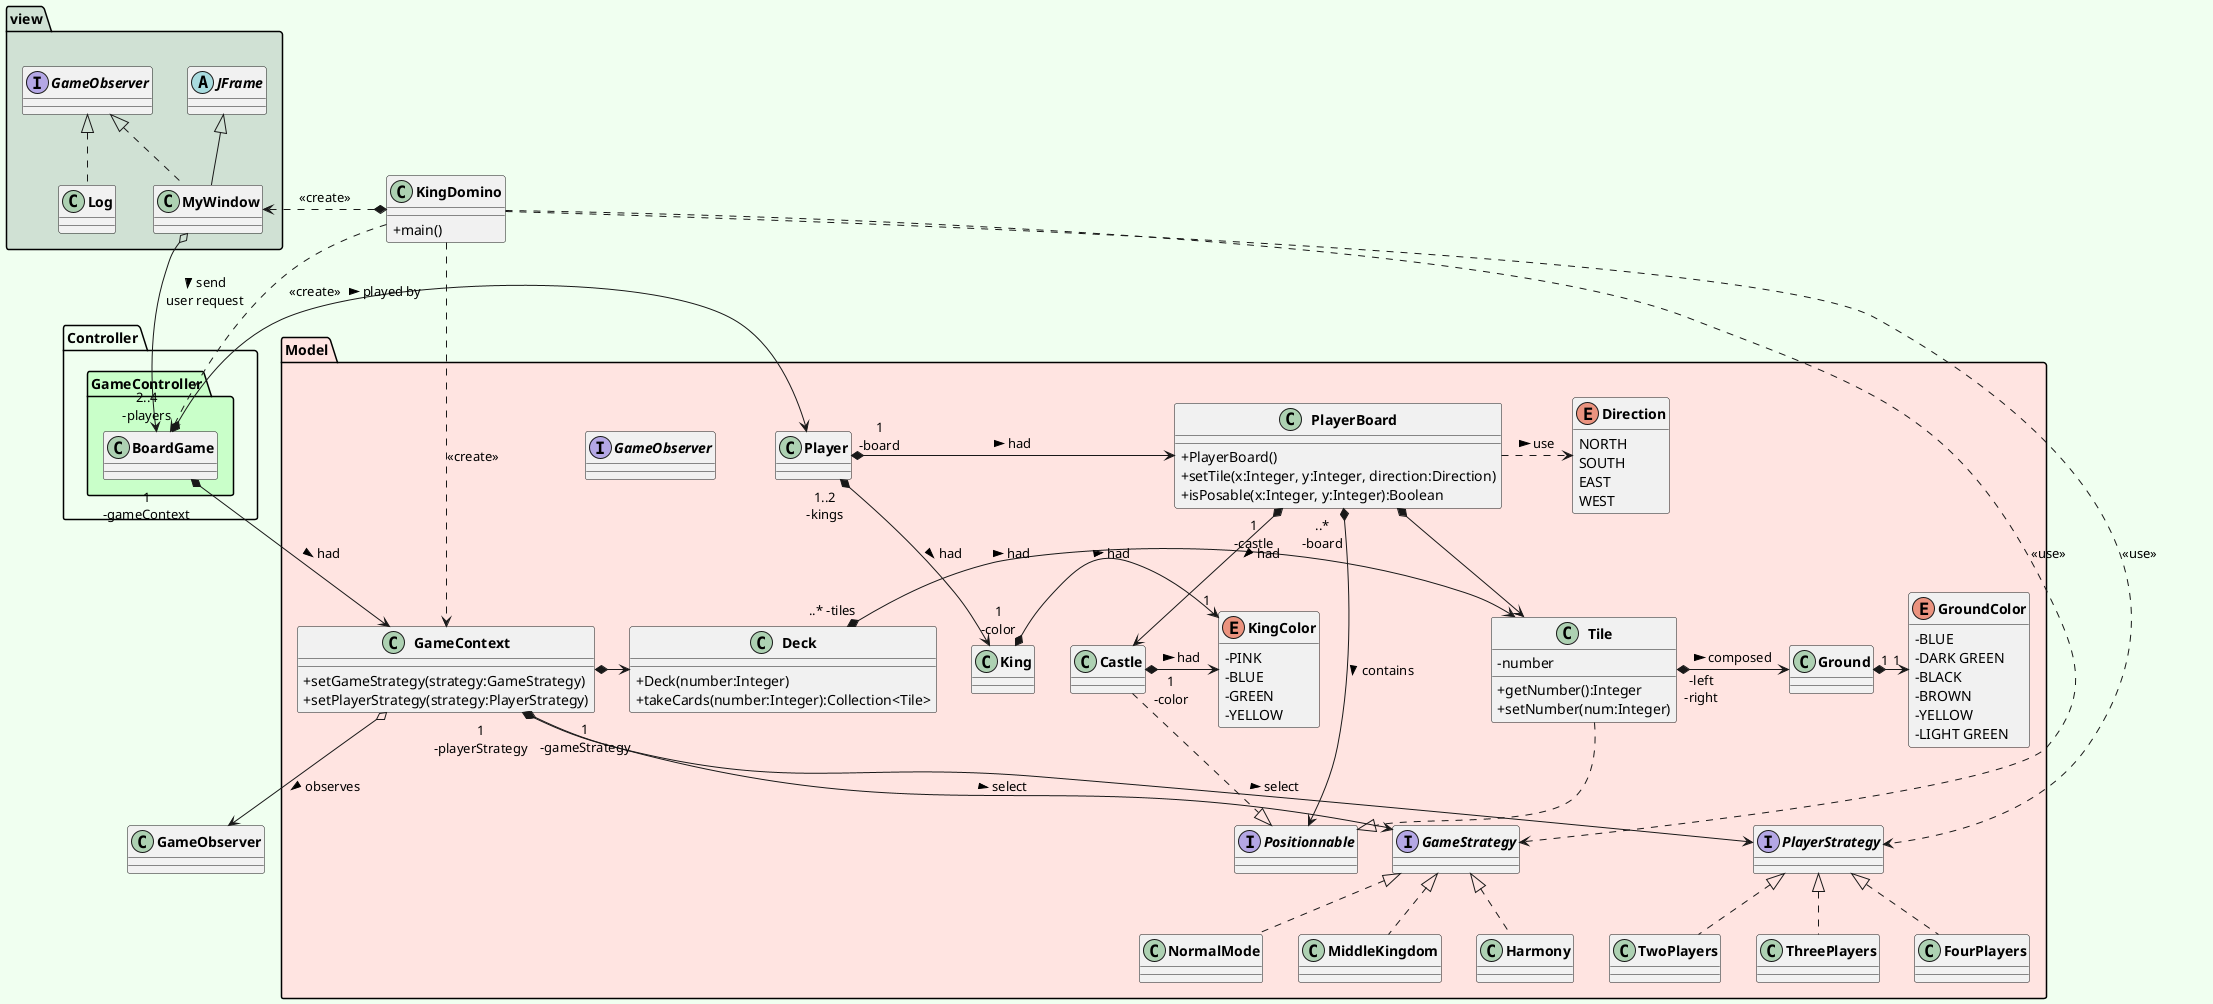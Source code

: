 @startuml
'skinparam style strictuml
skinparam classAttributeIconSize 0
skinparam classFontStyle Bold
hide enum methods
skinparam BackgroundColor HoneyDew

'class main qui va executer le jeu
class KingDomino{
+main()
}


package Controller{
'package CONTROLLER
package GameController #technology{
    ' plateau de jeu
    class BoardGame{

    }
}

}


package Model #mistyrose{
    'interface players
    interface PlayerStrategy{

    }
    class TwoPlayers implements PlayerStrategy{

    }

    class ThreePlayers implements PlayerStrategy{
    }

   class FourPlayers implements PlayerStrategy{

   }



    class Deck{
        +Deck(number:Integer)
        +takeCards(number:Integer):Collection<Tile>
    }


    'tuiles numéroté
    class Tile {

        -number
        +getNumber():Integer
        +setNumber(num:Integer)

    }
    'coté de la tuile (droite ou gauche)
    class Ground{

    }
    'couleur des cotés de la tuile
    enum GroundColor{
    -BLUE
    -DARK GREEN
    -BLACK
    -BROWN
    -YELLOW
    -LIGHT GREEN
    }
    'strategy permettant de pouvoir choisir le jeu qu'on veut
    interface GameStrategy{

    }
    'contexte du jeu
    class GameContext{
        +setGameStrategy(strategy:GameStrategy)
        +setPlayerStrategy(strategy:PlayerStrategy)
    }
    class NormalMode implements GameStrategy{

    }
    'classe dynastie
    'class Dynasty implements GameStrategy{}
    'class empire du milieu
    class MiddleKingdom implements GameStrategy{

    }

    'class harmonie
    class Harmony implements GameStrategy{

    }
    'interface observer qui va permettre de notifier les changements
    interface GameObserver{
'aussi le score final
    }




    class PlayerBoard{
        +PlayerBoard()
        +setTile(x:Integer, y:Integer, direction:Direction)
        +isPosable(x:Integer, y:Integer):Boolean
    }
    interface Positionnable{

    }

    enum Direction{
        NORTH
        SOUTH
        EAST
        WEST
    }

    'joueur
    class Player{

    }

    'roi
    class King{
    }
    'class chateau
    class Castle {

    }

    'couleur du roi et du chateau
    enum KingColor{
    -PINK
    -BLUE
    -GREEN
    -YELLOW
    }
}

'package VIEW
package view #D0E1D4{
    'application du jeu (design avec Swing)
    class MyWindow extends JFrame implements GameObserver{

    }
    'JFRAME
    abstract class JFrame{
    }

    'classe qui va permettre de notifier la partie utilisée et le score final en fin de partie
    class Log implements GameObserver{

    }
}


Tile ..|> Positionnable
Castle ..|> Positionnable
PlayerBoard "..*\n-board" *-r-> Positionnable : > contains

Deck "..* -tiles" *-> Tile : > had
Ground "1"*->"1"GroundColor
Tile *->Ground : "-left\n-right" > composed


GameContext *-> Deck
GameContext *--> GameStrategy  : "1\n-gameStrategy" > select
GameContext *--> PlayerStrategy : "1\n-playerStrategy" > select

BoardGame  *-> Player : "2..4\n-players" > played by
BoardGame *--> GameContext : "1\n-gameContext" > had

Player *-> PlayerBoard : "1\n-board" > had
Player  *--> King : "1..2\n-kings" > had
PlayerBoard *--> Tile
PlayerBoard "1\n-castle" *-> Castle : > had

PlayerBoard .> Direction : > use



King"1\n-color"*->"1" KingColor: > had
Castle"1\n-color"*->KingColor : > had

KingDomino..> BoardGame : <<create>>
KingDomino.> PlayerStrategy : <<use>>
KingDomino..> GameStrategy : <<use>>
KingDomino *.>MyWindow : <<create>>
KingDomino ..>GameContext : <<create>>
MyWindow o-> BoardGame : > send \nuser request
GameContext o-->GameObserver : > observes
@enduml